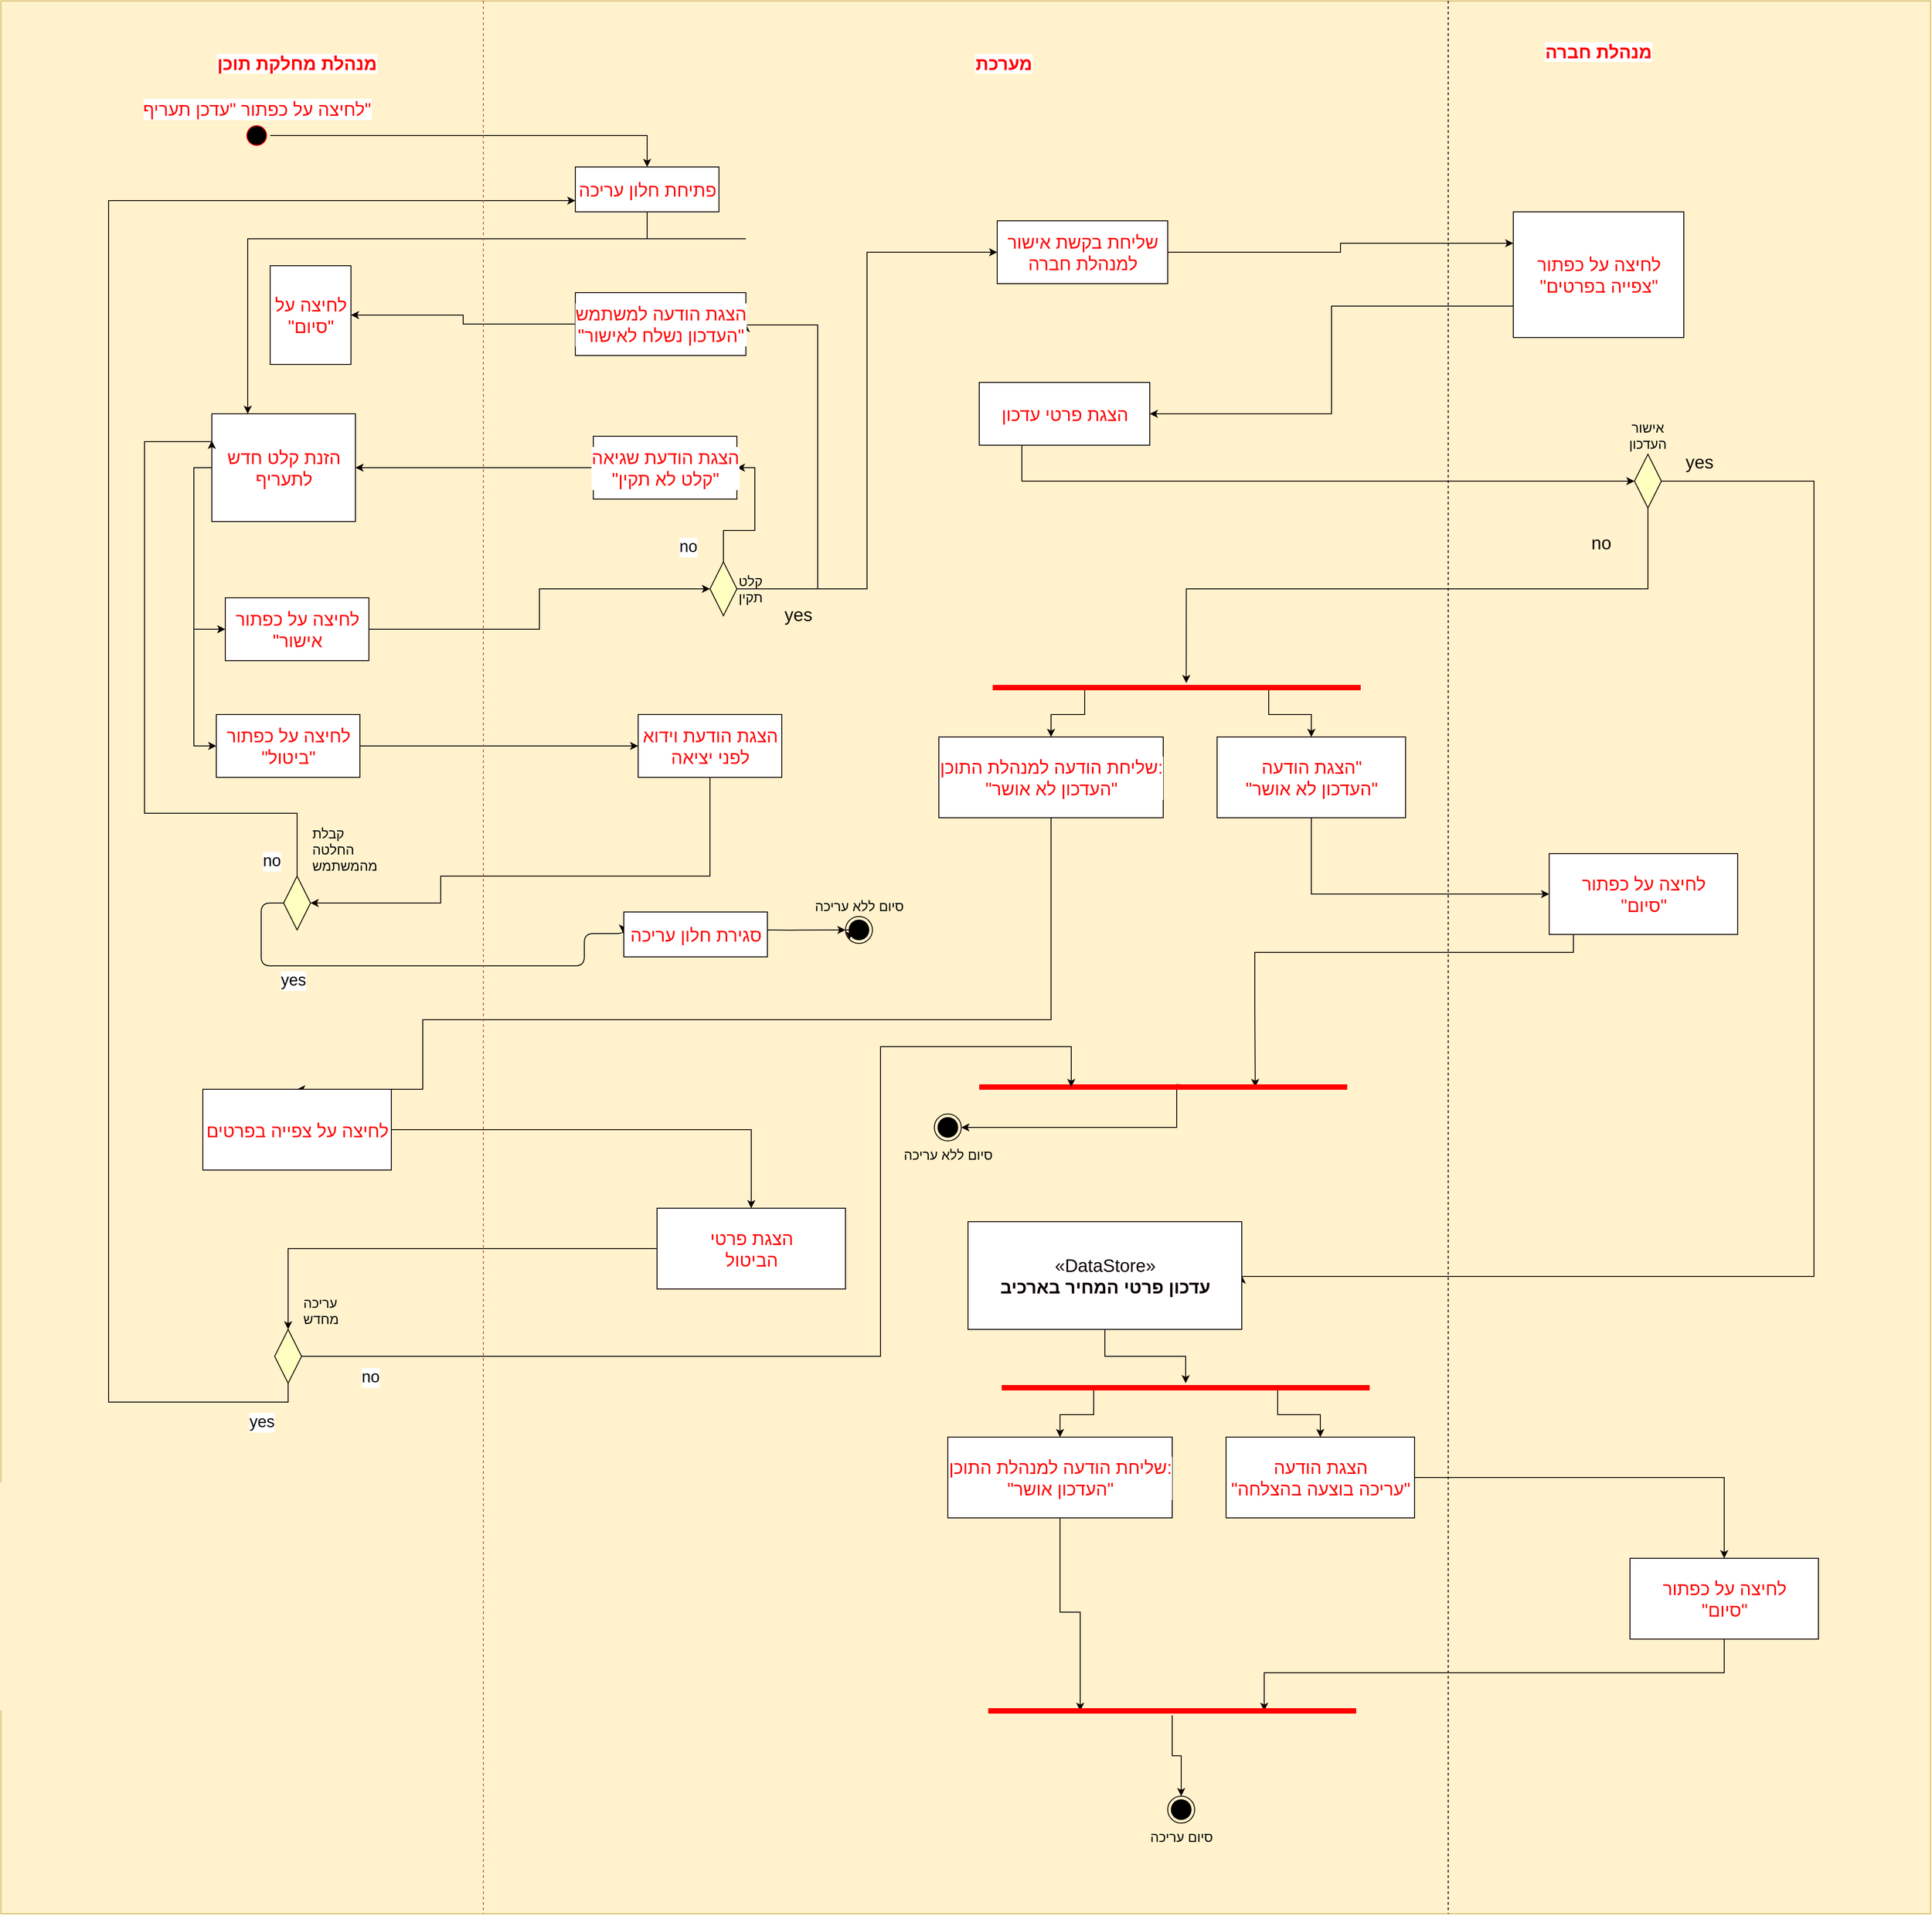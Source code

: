 <mxfile version="10.6.0" type="device"><diagram id="tC8vrPFU_eo34kts5otY" name="Page-1"><mxGraphModel dx="4378" dy="1876" grid="1" gridSize="10" guides="1" tooltips="1" connect="1" arrows="1" fold="1" page="1" pageScale="1" pageWidth="850" pageHeight="1100" math="0" shadow="0"><root><mxCell id="0"/><mxCell id="1" parent="0"/><mxCell id="Dx3lZsozDzzNK9Bk5dPP-118" value="" style="rounded=0;whiteSpace=wrap;html=1;labelBackgroundColor=#ffffff;strokeColor=#d6b656;fontSize=18;fillColor=#fff2cc;" vertex="1" parent="1"><mxGeometry x="-775" width="2150" height="2131" as="geometry"/></mxCell><mxCell id="Dx3lZsozDzzNK9Bk5dPP-8" style="edgeStyle=orthogonalEdgeStyle;rounded=0;orthogonalLoop=1;jettySize=auto;html=1;endArrow=classic;endFill=1;strokeColor=#0D0000;fontSize=20;fontColor=#FF0000;" edge="1" parent="1" source="Dx3lZsozDzzNK9Bk5dPP-1" target="Dx3lZsozDzzNK9Bk5dPP-3"><mxGeometry relative="1" as="geometry"/></mxCell><mxCell id="Dx3lZsozDzzNK9Bk5dPP-1" value="לחיצה על כפתור &quot;עדכן תעריף&quot;" style="ellipse;html=1;shape=startState;fillColor=#000000;strokeColor=#ff0000;labelBackgroundColor=#ffffff;fontSize=20;fontColor=#FF0000;labelPosition=center;verticalLabelPosition=top;align=center;verticalAlign=bottom;" vertex="1" parent="1"><mxGeometry x="-505" y="135" width="30" height="30" as="geometry"/></mxCell><mxCell id="Dx3lZsozDzzNK9Bk5dPP-10" style="edgeStyle=orthogonalEdgeStyle;rounded=0;orthogonalLoop=1;jettySize=auto;html=1;entryX=0.25;entryY=0;entryDx=0;entryDy=0;endArrow=classic;endFill=1;strokeColor=#0D0000;fontSize=20;fontColor=#FF0000;" edge="1" parent="1" source="Dx3lZsozDzzNK9Bk5dPP-3" target="Dx3lZsozDzzNK9Bk5dPP-9"><mxGeometry relative="1" as="geometry"><Array as="points"><mxPoint x="55" y="265"/><mxPoint x="-361" y="265"/></Array></mxGeometry></mxCell><mxCell id="Dx3lZsozDzzNK9Bk5dPP-3" value="פתיחת חלון עריכה" style="html=1;labelBackgroundColor=#ffffff;strokeColor=#0D0000;fontSize=20;fontColor=#FF0000;" vertex="1" parent="1"><mxGeometry x="-135" y="185" width="160" height="50" as="geometry"/></mxCell><mxCell id="Dx3lZsozDzzNK9Bk5dPP-4" value="מנהלת מחלקת תוכן" style="text;align=center;fontStyle=1;verticalAlign=middle;spacingLeft=3;spacingRight=3;strokeColor=none;rotatable=0;points=[[0,0.5],[1,0.5]];portConstraint=eastwest;labelBackgroundColor=#ffffff;fontSize=20;fontColor=#FF0000;" vertex="1" parent="1"><mxGeometry x="-485" y="55" width="80" height="26" as="geometry"/></mxCell><mxCell id="Dx3lZsozDzzNK9Bk5dPP-5" value="מערכת" style="text;align=center;fontStyle=1;verticalAlign=middle;spacingLeft=3;spacingRight=3;strokeColor=none;rotatable=0;points=[[0,0.5],[1,0.5]];portConstraint=eastwest;labelBackgroundColor=#ffffff;fontSize=20;fontColor=#FF0000;" vertex="1" parent="1"><mxGeometry x="302.5" y="55" width="80" height="26" as="geometry"/></mxCell><mxCell id="Dx3lZsozDzzNK9Bk5dPP-6" value="מנהלת חברה" style="text;align=center;fontStyle=1;verticalAlign=middle;spacingLeft=3;spacingRight=3;strokeColor=none;rotatable=0;points=[[0,0.5],[1,0.5]];portConstraint=eastwest;labelBackgroundColor=#ffffff;fontSize=20;fontColor=#FF0000;" vertex="1" parent="1"><mxGeometry x="965" y="42" width="80" height="26" as="geometry"/></mxCell><mxCell id="Dx3lZsozDzzNK9Bk5dPP-14" style="edgeStyle=orthogonalEdgeStyle;rounded=0;orthogonalLoop=1;jettySize=auto;html=1;exitX=0;exitY=0.5;exitDx=0;exitDy=0;entryX=0;entryY=0.5;entryDx=0;entryDy=0;endArrow=classic;endFill=1;strokeColor=#0D0000;fontSize=20;fontColor=#FF0000;" edge="1" parent="1" source="Dx3lZsozDzzNK9Bk5dPP-9" target="Dx3lZsozDzzNK9Bk5dPP-11"><mxGeometry relative="1" as="geometry"/></mxCell><mxCell id="Dx3lZsozDzzNK9Bk5dPP-15" style="edgeStyle=orthogonalEdgeStyle;rounded=0;orthogonalLoop=1;jettySize=auto;html=1;exitX=0;exitY=0.5;exitDx=0;exitDy=0;entryX=0;entryY=0.5;entryDx=0;entryDy=0;endArrow=classic;endFill=1;strokeColor=#0D0000;fontSize=20;fontColor=#FF0000;" edge="1" parent="1" source="Dx3lZsozDzzNK9Bk5dPP-9" target="Dx3lZsozDzzNK9Bk5dPP-12"><mxGeometry relative="1" as="geometry"/></mxCell><mxCell id="Dx3lZsozDzzNK9Bk5dPP-9" value="הזנת קלט חדש&lt;br&gt;לתעריף" style="html=1;labelBackgroundColor=#ffffff;strokeColor=#0D0000;fontSize=20;fontColor=#FF0000;" vertex="1" parent="1"><mxGeometry x="-540" y="460" width="160" height="120" as="geometry"/></mxCell><mxCell id="Dx3lZsozDzzNK9Bk5dPP-25" style="edgeStyle=orthogonalEdgeStyle;rounded=0;orthogonalLoop=1;jettySize=auto;html=1;entryX=0;entryY=0.5;entryDx=0;entryDy=0;endArrow=classic;endFill=1;strokeColor=#0D0000;fontSize=20;fontColor=#FF0000;" edge="1" parent="1" source="Dx3lZsozDzzNK9Bk5dPP-11" target="Dx3lZsozDzzNK9Bk5dPP-16"><mxGeometry relative="1" as="geometry"/></mxCell><mxCell id="Dx3lZsozDzzNK9Bk5dPP-11" value="לחיצה על כפתור&lt;br&gt; &quot;ביטול&quot;" style="html=1;labelBackgroundColor=#ffffff;strokeColor=#0D0000;fontSize=20;fontColor=#FF0000;" vertex="1" parent="1"><mxGeometry x="-535" y="795" width="160" height="70" as="geometry"/></mxCell><mxCell id="Dx3lZsozDzzNK9Bk5dPP-28" style="edgeStyle=orthogonalEdgeStyle;rounded=0;orthogonalLoop=1;jettySize=auto;html=1;entryX=0;entryY=0.5;entryDx=0;entryDy=0;endArrow=classic;endFill=1;strokeColor=#0D0000;fontSize=20;fontColor=#FF0000;" edge="1" parent="1" source="Dx3lZsozDzzNK9Bk5dPP-12" target="Dx3lZsozDzzNK9Bk5dPP-26"><mxGeometry relative="1" as="geometry"/></mxCell><mxCell id="Dx3lZsozDzzNK9Bk5dPP-12" value="לחיצה על כפתור&lt;br&gt;&quot;אישור" style="html=1;labelBackgroundColor=#ffffff;strokeColor=#0D0000;fontSize=20;fontColor=#FF0000;" vertex="1" parent="1"><mxGeometry x="-525" y="665" width="160" height="70" as="geometry"/></mxCell><mxCell id="Dx3lZsozDzzNK9Bk5dPP-20" style="edgeStyle=orthogonalEdgeStyle;rounded=0;orthogonalLoop=1;jettySize=auto;html=1;entryX=1;entryY=0.5;entryDx=0;entryDy=0;endArrow=classic;endFill=1;strokeColor=#0D0000;fontSize=20;fontColor=#FF0000;" edge="1" parent="1" source="Dx3lZsozDzzNK9Bk5dPP-16" target="Dx3lZsozDzzNK9Bk5dPP-19"><mxGeometry relative="1" as="geometry"><Array as="points"><mxPoint x="15" y="975"/><mxPoint x="-285" y="975"/><mxPoint x="-285" y="1005"/></Array></mxGeometry></mxCell><mxCell id="Dx3lZsozDzzNK9Bk5dPP-16" value="הצגת הודעת וידוא&lt;br&gt;לפני יציאה" style="html=1;labelBackgroundColor=#ffffff;strokeColor=#0D0000;fontSize=20;fontColor=#FF0000;" vertex="1" parent="1"><mxGeometry x="-65" y="795" width="160" height="70" as="geometry"/></mxCell><mxCell id="Dx3lZsozDzzNK9Bk5dPP-17" value="&lt;font style=&quot;font-size: 18px&quot;&gt;yes&lt;/font&gt;" style="edgeStyle=orthogonalEdgeStyle;html=1;align=left;verticalAlign=top;endArrow=classic;endSize=8;strokeColor=#000000;fontSize=15;endFill=1;exitX=0;exitY=0.5;exitDx=0;exitDy=0;entryX=0;entryY=0.5;entryDx=0;entryDy=0;" edge="1" parent="1" source="Dx3lZsozDzzNK9Bk5dPP-19" target="Dx3lZsozDzzNK9Bk5dPP-62"><mxGeometry x="-0.652" y="20" relative="1" as="geometry"><mxPoint x="-75" y="1034.667" as="targetPoint"/><Array as="points"><mxPoint x="-485" y="1005"/><mxPoint x="-485" y="1075"/><mxPoint x="-125" y="1075"/><mxPoint x="-125" y="1039"/></Array><mxPoint x="-30" y="1128.5" as="sourcePoint"/><mxPoint as="offset"/></mxGeometry></mxCell><mxCell id="Dx3lZsozDzzNK9Bk5dPP-18" value="&lt;font style=&quot;font-size: 18px&quot;&gt;no&lt;/font&gt;" style="text;html=1;resizable=0;points=[];autosize=1;align=left;verticalAlign=top;spacingTop=-4;fontSize=14;labelBackgroundColor=#ffffff;" vertex="1" parent="1"><mxGeometry x="-485" y="945" width="40" height="20" as="geometry"/></mxCell><mxCell id="Dx3lZsozDzzNK9Bk5dPP-21" style="edgeStyle=orthogonalEdgeStyle;rounded=0;orthogonalLoop=1;jettySize=auto;html=1;entryX=0;entryY=0.25;entryDx=0;entryDy=0;endArrow=classic;endFill=1;strokeColor=#0D0000;fontSize=20;fontColor=#FF0000;" edge="1" parent="1" source="Dx3lZsozDzzNK9Bk5dPP-19" target="Dx3lZsozDzzNK9Bk5dPP-9"><mxGeometry relative="1" as="geometry"><Array as="points"><mxPoint x="-445" y="905"/><mxPoint x="-615" y="905"/><mxPoint x="-615" y="491"/></Array></mxGeometry></mxCell><mxCell id="Dx3lZsozDzzNK9Bk5dPP-19" value="קבלת החלטה מהמשתמש" style="rhombus;whiteSpace=wrap;html=1;fillColor=#ffffc0;strokeColor=#0D0000;labelPosition=right;verticalLabelPosition=top;align=left;verticalAlign=bottom;fontSize=15;" vertex="1" parent="1"><mxGeometry x="-460" y="975" width="30" height="60" as="geometry"/></mxCell><mxCell id="Dx3lZsozDzzNK9Bk5dPP-22" value="סיום ללא עריכה" style="ellipse;html=1;shape=endState;fillColor=#000000;strokeColor=#0D0000;fontSize=15;labelPosition=center;verticalLabelPosition=top;align=center;verticalAlign=bottom;" vertex="1" parent="1"><mxGeometry x="166" y="1020" width="30" height="30" as="geometry"/></mxCell><mxCell id="Dx3lZsozDzzNK9Bk5dPP-23" style="edgeStyle=orthogonalEdgeStyle;rounded=0;orthogonalLoop=1;jettySize=auto;html=1;entryX=0;entryY=0.5;entryDx=0;entryDy=0;strokeColor=#0D0000;fontSize=14;" edge="1" parent="1" target="Dx3lZsozDzzNK9Bk5dPP-22"><mxGeometry relative="1" as="geometry"><mxPoint x="44.824" y="1034.667" as="sourcePoint"/></mxGeometry></mxCell><mxCell id="Dx3lZsozDzzNK9Bk5dPP-30" style="edgeStyle=orthogonalEdgeStyle;rounded=0;orthogonalLoop=1;jettySize=auto;html=1;exitX=1;exitY=0.5;exitDx=0;exitDy=0;endArrow=classic;endFill=1;strokeColor=#0D0000;fontSize=20;fontColor=#FF0000;entryX=1;entryY=0.5;entryDx=0;entryDy=0;" edge="1" parent="1" source="Dx3lZsozDzzNK9Bk5dPP-26" target="Dx3lZsozDzzNK9Bk5dPP-35"><mxGeometry relative="1" as="geometry"><mxPoint x="245.0" y="305.0" as="targetPoint"/><Array as="points"><mxPoint x="135" y="655"/><mxPoint x="135" y="361"/></Array></mxGeometry></mxCell><mxCell id="Dx3lZsozDzzNK9Bk5dPP-31" style="edgeStyle=orthogonalEdgeStyle;rounded=0;orthogonalLoop=1;jettySize=auto;html=1;exitX=0.5;exitY=0;exitDx=0;exitDy=0;endArrow=classic;endFill=1;strokeColor=#0D0000;fontSize=20;fontColor=#FF0000;entryX=1;entryY=0.5;entryDx=0;entryDy=0;" edge="1" parent="1" source="Dx3lZsozDzzNK9Bk5dPP-26" target="Dx3lZsozDzzNK9Bk5dPP-36"><mxGeometry relative="1" as="geometry"><mxPoint x="205" y="625" as="targetPoint"/></mxGeometry></mxCell><mxCell id="Dx3lZsozDzzNK9Bk5dPP-41" style="edgeStyle=orthogonalEdgeStyle;rounded=0;orthogonalLoop=1;jettySize=auto;html=1;endArrow=classic;endFill=1;strokeColor=#0D0000;fontSize=20;fontColor=#0D0000;entryX=0;entryY=0.5;entryDx=0;entryDy=0;" edge="1" parent="1" source="Dx3lZsozDzzNK9Bk5dPP-26" target="Dx3lZsozDzzNK9Bk5dPP-42"><mxGeometry relative="1" as="geometry"><mxPoint x="285.0" y="655" as="targetPoint"/></mxGeometry></mxCell><mxCell id="Dx3lZsozDzzNK9Bk5dPP-26" value="קלט תקין" style="rhombus;whiteSpace=wrap;html=1;fillColor=#ffffc0;strokeColor=#0D0000;labelPosition=right;verticalLabelPosition=middle;align=left;verticalAlign=middle;fontSize=15;" vertex="1" parent="1"><mxGeometry x="15" y="625" width="30" height="60" as="geometry"/></mxCell><mxCell id="Dx3lZsozDzzNK9Bk5dPP-32" value="&lt;font style=&quot;font-size: 18px&quot;&gt;no&lt;/font&gt;" style="text;html=1;resizable=0;points=[];autosize=1;align=left;verticalAlign=top;spacingTop=-4;fontSize=14;labelBackgroundColor=#ffffff;" vertex="1" parent="1"><mxGeometry x="-21" y="595" width="40" height="20" as="geometry"/></mxCell><mxCell id="Dx3lZsozDzzNK9Bk5dPP-33" value="yes" style="text;html=1;fontSize=20;fontColor=#0D0000;" vertex="1" parent="1"><mxGeometry x="96" y="665" width="60" height="40" as="geometry"/></mxCell><mxCell id="Dx3lZsozDzzNK9Bk5dPP-39" style="edgeStyle=orthogonalEdgeStyle;rounded=0;orthogonalLoop=1;jettySize=auto;html=1;endArrow=classic;endFill=1;strokeColor=#0D0000;fontSize=20;fontColor=#0D0000;exitX=0;exitY=0.5;exitDx=0;exitDy=0;" edge="1" parent="1" source="Dx3lZsozDzzNK9Bk5dPP-35" target="Dx3lZsozDzzNK9Bk5dPP-38"><mxGeometry relative="1" as="geometry"><mxPoint x="-275" y="361.333" as="sourcePoint"/></mxGeometry></mxCell><mxCell id="Dx3lZsozDzzNK9Bk5dPP-35" value="הצגת הודעה למשתמש&lt;br&gt;&quot;העדכון נשלח לאישור&quot;" style="html=1;labelBackgroundColor=#ffffff;strokeColor=#0D0000;fontSize=20;fontColor=#FF0000;" vertex="1" parent="1"><mxGeometry x="-135" y="325" width="190" height="70" as="geometry"/></mxCell><mxCell id="Dx3lZsozDzzNK9Bk5dPP-37" style="edgeStyle=orthogonalEdgeStyle;rounded=0;orthogonalLoop=1;jettySize=auto;html=1;endArrow=classic;endFill=1;strokeColor=#0D0000;fontSize=20;fontColor=#0D0000;" edge="1" parent="1" source="Dx3lZsozDzzNK9Bk5dPP-36" target="Dx3lZsozDzzNK9Bk5dPP-9"><mxGeometry relative="1" as="geometry"/></mxCell><mxCell id="Dx3lZsozDzzNK9Bk5dPP-36" value="הצגת הודעת שגיאה&lt;br&gt;&quot;קלט לא תקין&quot;" style="html=1;labelBackgroundColor=#ffffff;strokeColor=#0D0000;fontSize=20;fontColor=#FF0000;" vertex="1" parent="1"><mxGeometry x="-115" y="485" width="160" height="70" as="geometry"/></mxCell><mxCell id="Dx3lZsozDzzNK9Bk5dPP-38" value="לחיצה על&lt;br&gt;&quot;סיום&quot;" style="html=1;labelBackgroundColor=#ffffff;strokeColor=#0D0000;fontSize=20;fontColor=#FF0000;" vertex="1" parent="1"><mxGeometry x="-475" y="295" width="90" height="110" as="geometry"/></mxCell><mxCell id="Dx3lZsozDzzNK9Bk5dPP-40" style="edgeStyle=orthogonalEdgeStyle;rounded=0;orthogonalLoop=1;jettySize=auto;html=1;exitX=0;exitY=0.5;exitDx=0;exitDy=0;entryX=0;entryY=1;entryDx=0;entryDy=0;endArrow=classic;endFill=1;strokeColor=#0D0000;fontSize=20;fontColor=#0D0000;labelPosition=center;verticalLabelPosition=top;align=center;verticalAlign=bottom;" edge="1" parent="1" source="Dx3lZsozDzzNK9Bk5dPP-22" target="Dx3lZsozDzzNK9Bk5dPP-22"><mxGeometry relative="1" as="geometry"/></mxCell><mxCell id="Dx3lZsozDzzNK9Bk5dPP-46" style="edgeStyle=orthogonalEdgeStyle;rounded=0;orthogonalLoop=1;jettySize=auto;html=1;endArrow=classic;endFill=1;strokeColor=#0D0000;fontSize=20;fontColor=#0D0000;entryX=0;entryY=0.25;entryDx=0;entryDy=0;" edge="1" parent="1" source="Dx3lZsozDzzNK9Bk5dPP-42" target="Dx3lZsozDzzNK9Bk5dPP-45"><mxGeometry relative="1" as="geometry"/></mxCell><mxCell id="Dx3lZsozDzzNK9Bk5dPP-42" value="שליחת בקשת אישור&lt;br&gt;למנהלת חברה" style="html=1;labelBackgroundColor=#ffffff;strokeColor=#0D0000;fontSize=20;fontColor=#FF0000;" vertex="1" parent="1"><mxGeometry x="335" y="245" width="190" height="70" as="geometry"/></mxCell><mxCell id="Dx3lZsozDzzNK9Bk5dPP-50" style="edgeStyle=orthogonalEdgeStyle;rounded=0;orthogonalLoop=1;jettySize=auto;html=1;exitX=0;exitY=0.75;exitDx=0;exitDy=0;entryX=1;entryY=0.5;entryDx=0;entryDy=0;endArrow=classic;endFill=1;strokeColor=#0D0000;fontSize=20;fontColor=#0D0000;" edge="1" parent="1" source="Dx3lZsozDzzNK9Bk5dPP-45" target="Dx3lZsozDzzNK9Bk5dPP-49"><mxGeometry relative="1" as="geometry"/></mxCell><mxCell id="Dx3lZsozDzzNK9Bk5dPP-45" value="לחיצה על כפתור&lt;br&gt;&quot;צפייה בפרטים&quot;" style="html=1;labelBackgroundColor=#ffffff;strokeColor=#0D0000;fontSize=20;fontColor=#FF0000;" vertex="1" parent="1"><mxGeometry x="910" y="235" width="190" height="140" as="geometry"/></mxCell><mxCell id="Dx3lZsozDzzNK9Bk5dPP-54" style="edgeStyle=orthogonalEdgeStyle;rounded=0;orthogonalLoop=1;jettySize=auto;html=1;exitX=1;exitY=0.5;exitDx=0;exitDy=0;endArrow=classic;endFill=1;strokeColor=#0D0000;fontSize=20;fontColor=#0D0000;entryX=1;entryY=0.5;entryDx=0;entryDy=0;" edge="1" parent="1" source="Dx3lZsozDzzNK9Bk5dPP-48" target="Dx3lZsozDzzNK9Bk5dPP-59"><mxGeometry relative="1" as="geometry"><mxPoint x="1155" y="695" as="targetPoint"/><Array as="points"><mxPoint x="1245" y="535"/><mxPoint x="1245" y="1421"/></Array></mxGeometry></mxCell><mxCell id="Dx3lZsozDzzNK9Bk5dPP-55" style="edgeStyle=orthogonalEdgeStyle;rounded=0;orthogonalLoop=1;jettySize=auto;html=1;exitX=0.5;exitY=1;exitDx=0;exitDy=0;endArrow=classic;endFill=1;strokeColor=#0D0000;fontSize=20;fontColor=#0D0000;entryX=0.526;entryY=0;entryDx=0;entryDy=0;entryPerimeter=0;" edge="1" parent="1" source="Dx3lZsozDzzNK9Bk5dPP-48" target="Dx3lZsozDzzNK9Bk5dPP-96"><mxGeometry relative="1" as="geometry"><mxPoint x="486" y="906" as="targetPoint"/><Array as="points"><mxPoint x="981" y="655"/><mxPoint x="501" y="655"/></Array></mxGeometry></mxCell><mxCell id="Dx3lZsozDzzNK9Bk5dPP-48" value="אישור&lt;br&gt;העדכון" style="rhombus;whiteSpace=wrap;html=1;fillColor=#ffffc0;strokeColor=#0D0000;labelPosition=center;verticalLabelPosition=top;align=center;verticalAlign=bottom;fontSize=15;" vertex="1" parent="1"><mxGeometry x="1045" y="505" width="30" height="60" as="geometry"/></mxCell><mxCell id="Dx3lZsozDzzNK9Bk5dPP-51" style="edgeStyle=orthogonalEdgeStyle;rounded=0;orthogonalLoop=1;jettySize=auto;html=1;exitX=0.25;exitY=1;exitDx=0;exitDy=0;entryX=0;entryY=0.5;entryDx=0;entryDy=0;endArrow=classic;endFill=1;strokeColor=#0D0000;fontSize=20;fontColor=#0D0000;" edge="1" parent="1" source="Dx3lZsozDzzNK9Bk5dPP-49" target="Dx3lZsozDzzNK9Bk5dPP-48"><mxGeometry relative="1" as="geometry"/></mxCell><mxCell id="Dx3lZsozDzzNK9Bk5dPP-49" value="הצגת פרטי עדכון" style="html=1;labelBackgroundColor=#ffffff;strokeColor=#0D0000;fontSize=20;fontColor=#FF0000;" vertex="1" parent="1"><mxGeometry x="315" y="425" width="190" height="70" as="geometry"/></mxCell><mxCell id="Dx3lZsozDzzNK9Bk5dPP-57" value="yes" style="text;html=1;fontSize=20;fontColor=#0D0000;" vertex="1" parent="1"><mxGeometry x="1100" y="495" width="60" height="40" as="geometry"/></mxCell><mxCell id="Dx3lZsozDzzNK9Bk5dPP-58" value="no" style="text;html=1;fontSize=20;fontColor=#0D0000;" vertex="1" parent="1"><mxGeometry x="995" y="585" width="60" height="40" as="geometry"/></mxCell><mxCell id="Dx3lZsozDzzNK9Bk5dPP-64" style="edgeStyle=orthogonalEdgeStyle;rounded=0;orthogonalLoop=1;jettySize=auto;html=1;endArrow=classic;endFill=1;strokeColor=#0D0000;fontSize=20;fontColor=#0D0000;" edge="1" parent="1" source="Dx3lZsozDzzNK9Bk5dPP-59" target="Dx3lZsozDzzNK9Bk5dPP-76"><mxGeometry relative="1" as="geometry"/></mxCell><mxCell id="Dx3lZsozDzzNK9Bk5dPP-59" value="«DataStore»&lt;br&gt;&lt;b&gt;עדכון פרטי המחיר בארכיב&lt;br&gt;&lt;/b&gt;" style="html=1;labelBackgroundColor=#ffffff;strokeColor=#0D0000;fontSize=20;fontColor=#0D0000;" vertex="1" parent="1"><mxGeometry x="302.5" y="1360" width="305" height="120" as="geometry"/></mxCell><mxCell id="Dx3lZsozDzzNK9Bk5dPP-66" style="edgeStyle=orthogonalEdgeStyle;rounded=0;orthogonalLoop=1;jettySize=auto;html=1;endArrow=classic;endFill=1;strokeColor=#0D0000;fontSize=20;fontColor=#0D0000;exitX=1;exitY=0.5;exitDx=0;exitDy=0;" edge="1" parent="1" source="Dx3lZsozDzzNK9Bk5dPP-61" target="Dx3lZsozDzzNK9Bk5dPP-65"><mxGeometry relative="1" as="geometry"><mxPoint x="880" y="1648" as="sourcePoint"/></mxGeometry></mxCell><mxCell id="Dx3lZsozDzzNK9Bk5dPP-61" value="הצגת הודעה &lt;br&gt;&quot;עריכה בוצעה בהצלחה&quot;" style="html=1;labelBackgroundColor=#ffffff;strokeColor=#0D0000;fontSize=20;fontColor=#FF0000;" vertex="1" parent="1"><mxGeometry x="590" y="1600" width="210" height="90" as="geometry"/></mxCell><mxCell id="Dx3lZsozDzzNK9Bk5dPP-62" value="סגירת חלון עריכה" style="html=1;labelBackgroundColor=#ffffff;strokeColor=#0D0000;fontSize=20;fontColor=#FF0000;" vertex="1" parent="1"><mxGeometry x="-81" y="1015" width="160" height="50" as="geometry"/></mxCell><mxCell id="Dx3lZsozDzzNK9Bk5dPP-83" style="edgeStyle=orthogonalEdgeStyle;rounded=0;orthogonalLoop=1;jettySize=auto;html=1;exitX=0.5;exitY=1;exitDx=0;exitDy=0;entryX=0.75;entryY=0.5;entryDx=0;entryDy=0;entryPerimeter=0;endArrow=classic;endFill=1;strokeColor=#0D0000;fontSize=20;fontColor=#0D0000;" edge="1" parent="1" source="Dx3lZsozDzzNK9Bk5dPP-65" target="Dx3lZsozDzzNK9Bk5dPP-82"><mxGeometry relative="1" as="geometry"/></mxCell><mxCell id="Dx3lZsozDzzNK9Bk5dPP-65" value="לחיצה על כפתור&lt;br&gt;&quot;סיום&quot;" style="html=1;labelBackgroundColor=#ffffff;strokeColor=#0D0000;fontSize=20;fontColor=#FF0000;" vertex="1" parent="1"><mxGeometry x="1040" y="1735" width="210" height="90" as="geometry"/></mxCell><mxCell id="Dx3lZsozDzzNK9Bk5dPP-68" value="סיום עריכה" style="ellipse;html=1;shape=endState;fillColor=#000000;strokeColor=#0D0000;fontSize=15;labelPosition=center;verticalLabelPosition=bottom;align=center;verticalAlign=top;" vertex="1" parent="1"><mxGeometry x="525" y="2000" width="30" height="30" as="geometry"/></mxCell><mxCell id="Dx3lZsozDzzNK9Bk5dPP-84" style="edgeStyle=orthogonalEdgeStyle;rounded=0;orthogonalLoop=1;jettySize=auto;html=1;entryX=0.25;entryY=0.5;entryDx=0;entryDy=0;entryPerimeter=0;endArrow=classic;endFill=1;strokeColor=#0D0000;fontSize=20;fontColor=#0D0000;" edge="1" parent="1" source="Dx3lZsozDzzNK9Bk5dPP-71" target="Dx3lZsozDzzNK9Bk5dPP-82"><mxGeometry relative="1" as="geometry"/></mxCell><mxCell id="Dx3lZsozDzzNK9Bk5dPP-71" value="&lt;div&gt;שליחת הודעה למנהלת התוכן:&lt;/div&gt;&lt;div&gt;&quot;העדכון אושר&quot;&lt;br&gt;&lt;/div&gt;" style="html=1;labelBackgroundColor=#ffffff;strokeColor=#0D0000;fontSize=20;fontColor=#FF0000;" vertex="1" parent="1"><mxGeometry x="280" y="1600" width="250" height="90" as="geometry"/></mxCell><mxCell id="Dx3lZsozDzzNK9Bk5dPP-80" style="edgeStyle=orthogonalEdgeStyle;rounded=0;orthogonalLoop=1;jettySize=auto;html=1;exitX=0.75;exitY=0.5;exitDx=0;exitDy=0;exitPerimeter=0;endArrow=classic;endFill=1;strokeColor=#0D0000;fontSize=20;fontColor=#0D0000;" edge="1" parent="1" source="Dx3lZsozDzzNK9Bk5dPP-76" target="Dx3lZsozDzzNK9Bk5dPP-61"><mxGeometry relative="1" as="geometry"/></mxCell><mxCell id="Dx3lZsozDzzNK9Bk5dPP-81" style="edgeStyle=orthogonalEdgeStyle;rounded=0;orthogonalLoop=1;jettySize=auto;html=1;exitX=0.25;exitY=0.5;exitDx=0;exitDy=0;exitPerimeter=0;endArrow=classic;endFill=1;strokeColor=#0D0000;fontSize=20;fontColor=#0D0000;" edge="1" parent="1" source="Dx3lZsozDzzNK9Bk5dPP-76" target="Dx3lZsozDzzNK9Bk5dPP-71"><mxGeometry relative="1" as="geometry"/></mxCell><mxCell id="Dx3lZsozDzzNK9Bk5dPP-76" value="" style="shape=line;html=1;strokeWidth=6;strokeColor=#ff0000;labelBackgroundColor=#ffffff;fontSize=20;fontColor=#0D0000;" vertex="1" parent="1"><mxGeometry x="340" y="1540" width="410" height="10" as="geometry"/></mxCell><mxCell id="Dx3lZsozDzzNK9Bk5dPP-85" style="edgeStyle=orthogonalEdgeStyle;rounded=0;orthogonalLoop=1;jettySize=auto;html=1;entryX=0.5;entryY=0;entryDx=0;entryDy=0;endArrow=classic;endFill=1;strokeColor=#0D0000;fontSize=20;fontColor=#0D0000;" edge="1" parent="1" source="Dx3lZsozDzzNK9Bk5dPP-82" target="Dx3lZsozDzzNK9Bk5dPP-68"><mxGeometry relative="1" as="geometry"/></mxCell><mxCell id="Dx3lZsozDzzNK9Bk5dPP-82" value="" style="shape=line;html=1;strokeWidth=6;strokeColor=#ff0000;labelBackgroundColor=#ffffff;fontSize=20;fontColor=#0D0000;" vertex="1" parent="1"><mxGeometry x="325" y="1900" width="410" height="10" as="geometry"/></mxCell><mxCell id="Dx3lZsozDzzNK9Bk5dPP-99" style="edgeStyle=orthogonalEdgeStyle;rounded=0;orthogonalLoop=1;jettySize=auto;html=1;exitX=0.5;exitY=1;exitDx=0;exitDy=0;entryX=0;entryY=0.5;entryDx=0;entryDy=0;endArrow=classic;endFill=1;strokeColor=#0D0000;fontSize=20;fontColor=#0D0000;" edge="1" parent="1" source="Dx3lZsozDzzNK9Bk5dPP-89" target="Dx3lZsozDzzNK9Bk5dPP-90"><mxGeometry relative="1" as="geometry"/></mxCell><mxCell id="Dx3lZsozDzzNK9Bk5dPP-89" value="הצגת הודעה&quot;&lt;br&gt;&quot;העדכון לא אושר&quot;" style="html=1;labelBackgroundColor=#ffffff;strokeColor=#0D0000;fontSize=20;fontColor=#FF0000;" vertex="1" parent="1"><mxGeometry x="580" y="820" width="210" height="90" as="geometry"/></mxCell><mxCell id="Dx3lZsozDzzNK9Bk5dPP-102" style="edgeStyle=orthogonalEdgeStyle;rounded=0;orthogonalLoop=1;jettySize=auto;html=1;entryX=0.75;entryY=0.5;entryDx=0;entryDy=0;entryPerimeter=0;endArrow=classic;endFill=1;strokeColor=#0D0000;fontSize=20;fontColor=#0D0000;" edge="1" parent="1" source="Dx3lZsozDzzNK9Bk5dPP-90" target="Dx3lZsozDzzNK9Bk5dPP-98"><mxGeometry relative="1" as="geometry"><Array as="points"><mxPoint x="977" y="1060"/><mxPoint x="622" y="1060"/><mxPoint x="622" y="1120"/><mxPoint x="623" y="1120"/></Array></mxGeometry></mxCell><mxCell id="Dx3lZsozDzzNK9Bk5dPP-90" value="לחיצה על כפתור&lt;br&gt;&quot;סיום&quot;" style="html=1;labelBackgroundColor=#ffffff;strokeColor=#0D0000;fontSize=20;fontColor=#FF0000;" vertex="1" parent="1"><mxGeometry x="950" y="950" width="210" height="90" as="geometry"/></mxCell><mxCell id="Dx3lZsozDzzNK9Bk5dPP-91" value="סיום ללא עריכה" style="ellipse;html=1;shape=endState;fillColor=#000000;strokeColor=#0D0000;fontSize=15;labelPosition=center;verticalLabelPosition=bottom;align=center;verticalAlign=top;" vertex="1" parent="1"><mxGeometry x="265" y="1240" width="30" height="30" as="geometry"/></mxCell><mxCell id="Dx3lZsozDzzNK9Bk5dPP-92" style="edgeStyle=orthogonalEdgeStyle;rounded=0;orthogonalLoop=1;jettySize=auto;html=1;entryX=0.5;entryY=0;entryDx=0;entryDy=0;endArrow=classic;endFill=1;strokeColor=#0D0000;fontSize=20;fontColor=#0D0000;" edge="1" parent="1" source="Dx3lZsozDzzNK9Bk5dPP-93" target="Dx3lZsozDzzNK9Bk5dPP-104"><mxGeometry relative="1" as="geometry"><Array as="points"><mxPoint x="395" y="1135"/><mxPoint x="-305" y="1135"/></Array></mxGeometry></mxCell><mxCell id="Dx3lZsozDzzNK9Bk5dPP-93" value="&lt;div&gt;שליחת הודעה למנהלת התוכן:&lt;/div&gt;&lt;div&gt;&quot;העדכון לא אושר&quot;&lt;br&gt;&lt;/div&gt;" style="html=1;labelBackgroundColor=#ffffff;strokeColor=#0D0000;fontSize=20;fontColor=#FF0000;" vertex="1" parent="1"><mxGeometry x="270" y="820" width="250" height="90" as="geometry"/></mxCell><mxCell id="Dx3lZsozDzzNK9Bk5dPP-94" style="edgeStyle=orthogonalEdgeStyle;rounded=0;orthogonalLoop=1;jettySize=auto;html=1;exitX=0.75;exitY=0.5;exitDx=0;exitDy=0;exitPerimeter=0;endArrow=classic;endFill=1;strokeColor=#0D0000;fontSize=20;fontColor=#0D0000;" edge="1" parent="1" source="Dx3lZsozDzzNK9Bk5dPP-96" target="Dx3lZsozDzzNK9Bk5dPP-89"><mxGeometry relative="1" as="geometry"/></mxCell><mxCell id="Dx3lZsozDzzNK9Bk5dPP-95" style="edgeStyle=orthogonalEdgeStyle;rounded=0;orthogonalLoop=1;jettySize=auto;html=1;exitX=0.25;exitY=0.5;exitDx=0;exitDy=0;exitPerimeter=0;endArrow=classic;endFill=1;strokeColor=#0D0000;fontSize=20;fontColor=#0D0000;" edge="1" parent="1" source="Dx3lZsozDzzNK9Bk5dPP-96" target="Dx3lZsozDzzNK9Bk5dPP-93"><mxGeometry relative="1" as="geometry"/></mxCell><mxCell id="Dx3lZsozDzzNK9Bk5dPP-96" value="" style="shape=line;html=1;strokeWidth=6;strokeColor=#ff0000;labelBackgroundColor=#ffffff;fontSize=20;fontColor=#0D0000;" vertex="1" parent="1"><mxGeometry x="330" y="760" width="410" height="10" as="geometry"/></mxCell><mxCell id="Dx3lZsozDzzNK9Bk5dPP-97" style="edgeStyle=orthogonalEdgeStyle;rounded=0;orthogonalLoop=1;jettySize=auto;html=1;entryX=1;entryY=0.5;entryDx=0;entryDy=0;endArrow=classic;endFill=1;strokeColor=#0D0000;fontSize=20;fontColor=#0D0000;exitX=0.547;exitY=0.233;exitDx=0;exitDy=0;exitPerimeter=0;" edge="1" parent="1" source="Dx3lZsozDzzNK9Bk5dPP-98" target="Dx3lZsozDzzNK9Bk5dPP-91"><mxGeometry relative="1" as="geometry"><mxPoint x="565" y="1195" as="sourcePoint"/><Array as="points"><mxPoint x="535" y="1207"/><mxPoint x="535" y="1255"/></Array></mxGeometry></mxCell><mxCell id="Dx3lZsozDzzNK9Bk5dPP-98" value="" style="shape=line;html=1;strokeWidth=6;strokeColor=#ff0000;labelBackgroundColor=#ffffff;fontSize=20;fontColor=#0D0000;" vertex="1" parent="1"><mxGeometry x="315" y="1205" width="410" height="10" as="geometry"/></mxCell><mxCell id="Dx3lZsozDzzNK9Bk5dPP-106" style="edgeStyle=orthogonalEdgeStyle;rounded=0;orthogonalLoop=1;jettySize=auto;html=1;endArrow=classic;endFill=1;strokeColor=#0D0000;fontSize=20;fontColor=#0D0000;" edge="1" parent="1" source="Dx3lZsozDzzNK9Bk5dPP-104" target="Dx3lZsozDzzNK9Bk5dPP-105"><mxGeometry relative="1" as="geometry"/></mxCell><mxCell id="Dx3lZsozDzzNK9Bk5dPP-104" value="לחיצה על צפייה בפרטים" style="html=1;labelBackgroundColor=#ffffff;strokeColor=#0D0000;fontSize=20;fontColor=#FF0000;" vertex="1" parent="1"><mxGeometry x="-550" y="1212.5" width="210" height="90" as="geometry"/></mxCell><mxCell id="Dx3lZsozDzzNK9Bk5dPP-109" style="edgeStyle=orthogonalEdgeStyle;rounded=0;orthogonalLoop=1;jettySize=auto;html=1;entryX=0.5;entryY=0;entryDx=0;entryDy=0;endArrow=classic;endFill=1;strokeColor=#0D0000;fontSize=20;fontColor=#0D0000;" edge="1" parent="1" source="Dx3lZsozDzzNK9Bk5dPP-105" target="Dx3lZsozDzzNK9Bk5dPP-107"><mxGeometry relative="1" as="geometry"/></mxCell><mxCell id="Dx3lZsozDzzNK9Bk5dPP-105" value="הצגת פרטי&lt;br&gt;הביטול" style="html=1;labelBackgroundColor=#ffffff;strokeColor=#0D0000;fontSize=20;fontColor=#FF0000;" vertex="1" parent="1"><mxGeometry x="-44" y="1345" width="210" height="90" as="geometry"/></mxCell><mxCell id="Dx3lZsozDzzNK9Bk5dPP-110" style="edgeStyle=orthogonalEdgeStyle;rounded=0;orthogonalLoop=1;jettySize=auto;html=1;entryX=0.25;entryY=0.5;entryDx=0;entryDy=0;entryPerimeter=0;endArrow=classic;endFill=1;strokeColor=#0D0000;fontSize=20;fontColor=#0D0000;" edge="1" parent="1" source="Dx3lZsozDzzNK9Bk5dPP-107" target="Dx3lZsozDzzNK9Bk5dPP-98"><mxGeometry relative="1" as="geometry"><Array as="points"><mxPoint x="205" y="1510"/><mxPoint x="205" y="1165"/><mxPoint x="417" y="1165"/></Array></mxGeometry></mxCell><mxCell id="Dx3lZsozDzzNK9Bk5dPP-112" style="edgeStyle=orthogonalEdgeStyle;rounded=0;orthogonalLoop=1;jettySize=auto;html=1;exitX=0.5;exitY=1;exitDx=0;exitDy=0;endArrow=classic;endFill=1;strokeColor=#0D0000;fontSize=20;fontColor=#0D0000;entryX=0;entryY=0.75;entryDx=0;entryDy=0;" edge="1" parent="1" source="Dx3lZsozDzzNK9Bk5dPP-107" target="Dx3lZsozDzzNK9Bk5dPP-3"><mxGeometry relative="1" as="geometry"><mxPoint x="-275" y="221.333" as="targetPoint"/><Array as="points"><mxPoint x="-455" y="1561"/><mxPoint x="-655" y="1561"/><mxPoint x="-655" y="223"/></Array></mxGeometry></mxCell><mxCell id="Dx3lZsozDzzNK9Bk5dPP-107" value="עריכה מחדש" style="rhombus;whiteSpace=wrap;html=1;fillColor=#ffffc0;strokeColor=#0D0000;labelPosition=right;verticalLabelPosition=top;align=left;verticalAlign=bottom;fontSize=15;" vertex="1" parent="1"><mxGeometry x="-470" y="1480" width="30" height="60" as="geometry"/></mxCell><mxCell id="Dx3lZsozDzzNK9Bk5dPP-111" value="&lt;font style=&quot;font-size: 18px&quot;&gt;no&lt;/font&gt;" style="text;html=1;resizable=0;points=[];autosize=1;align=left;verticalAlign=top;spacingTop=-4;fontSize=14;labelBackgroundColor=#ffffff;" vertex="1" parent="1"><mxGeometry x="-375" y="1520" width="40" height="20" as="geometry"/></mxCell><mxCell id="Dx3lZsozDzzNK9Bk5dPP-114" value="yes" style="text;html=1;resizable=0;points=[];autosize=1;align=left;verticalAlign=top;spacingTop=-4;fontSize=18;labelBackgroundColor=#ffffff;" vertex="1" parent="1"><mxGeometry x="-500" y="1570" width="40" height="20" as="geometry"/></mxCell><mxCell id="Dx3lZsozDzzNK9Bk5dPP-119" value="" style="endArrow=none;dashed=1;html=1;strokeColor=#b85450;fontSize=18;fontColor=#0D0000;exitX=0.25;exitY=0;exitDx=0;exitDy=0;entryX=0.25;entryY=1;entryDx=0;entryDy=0;fillColor=#f8cecc;" edge="1" parent="1" source="Dx3lZsozDzzNK9Bk5dPP-118" target="Dx3lZsozDzzNK9Bk5dPP-118"><mxGeometry width="50" height="50" relative="1" as="geometry"><mxPoint x="-240" y="1100" as="sourcePoint"/><mxPoint x="-200" y="2135" as="targetPoint"/></mxGeometry></mxCell><mxCell id="Dx3lZsozDzzNK9Bk5dPP-120" value="" style="endArrow=none;dashed=1;html=1;strokeColor=#0D0000;fontSize=18;fontColor=#0D0000;entryX=0.75;entryY=1;entryDx=0;entryDy=0;exitX=0.75;exitY=0;exitDx=0;exitDy=0;" edge="1" parent="1" source="Dx3lZsozDzzNK9Bk5dPP-118" target="Dx3lZsozDzzNK9Bk5dPP-118"><mxGeometry width="50" height="50" relative="1" as="geometry"><mxPoint x="860" y="2750" as="sourcePoint"/><mxPoint x="-720" y="2160" as="targetPoint"/></mxGeometry></mxCell></root></mxGraphModel></diagram></mxfile>